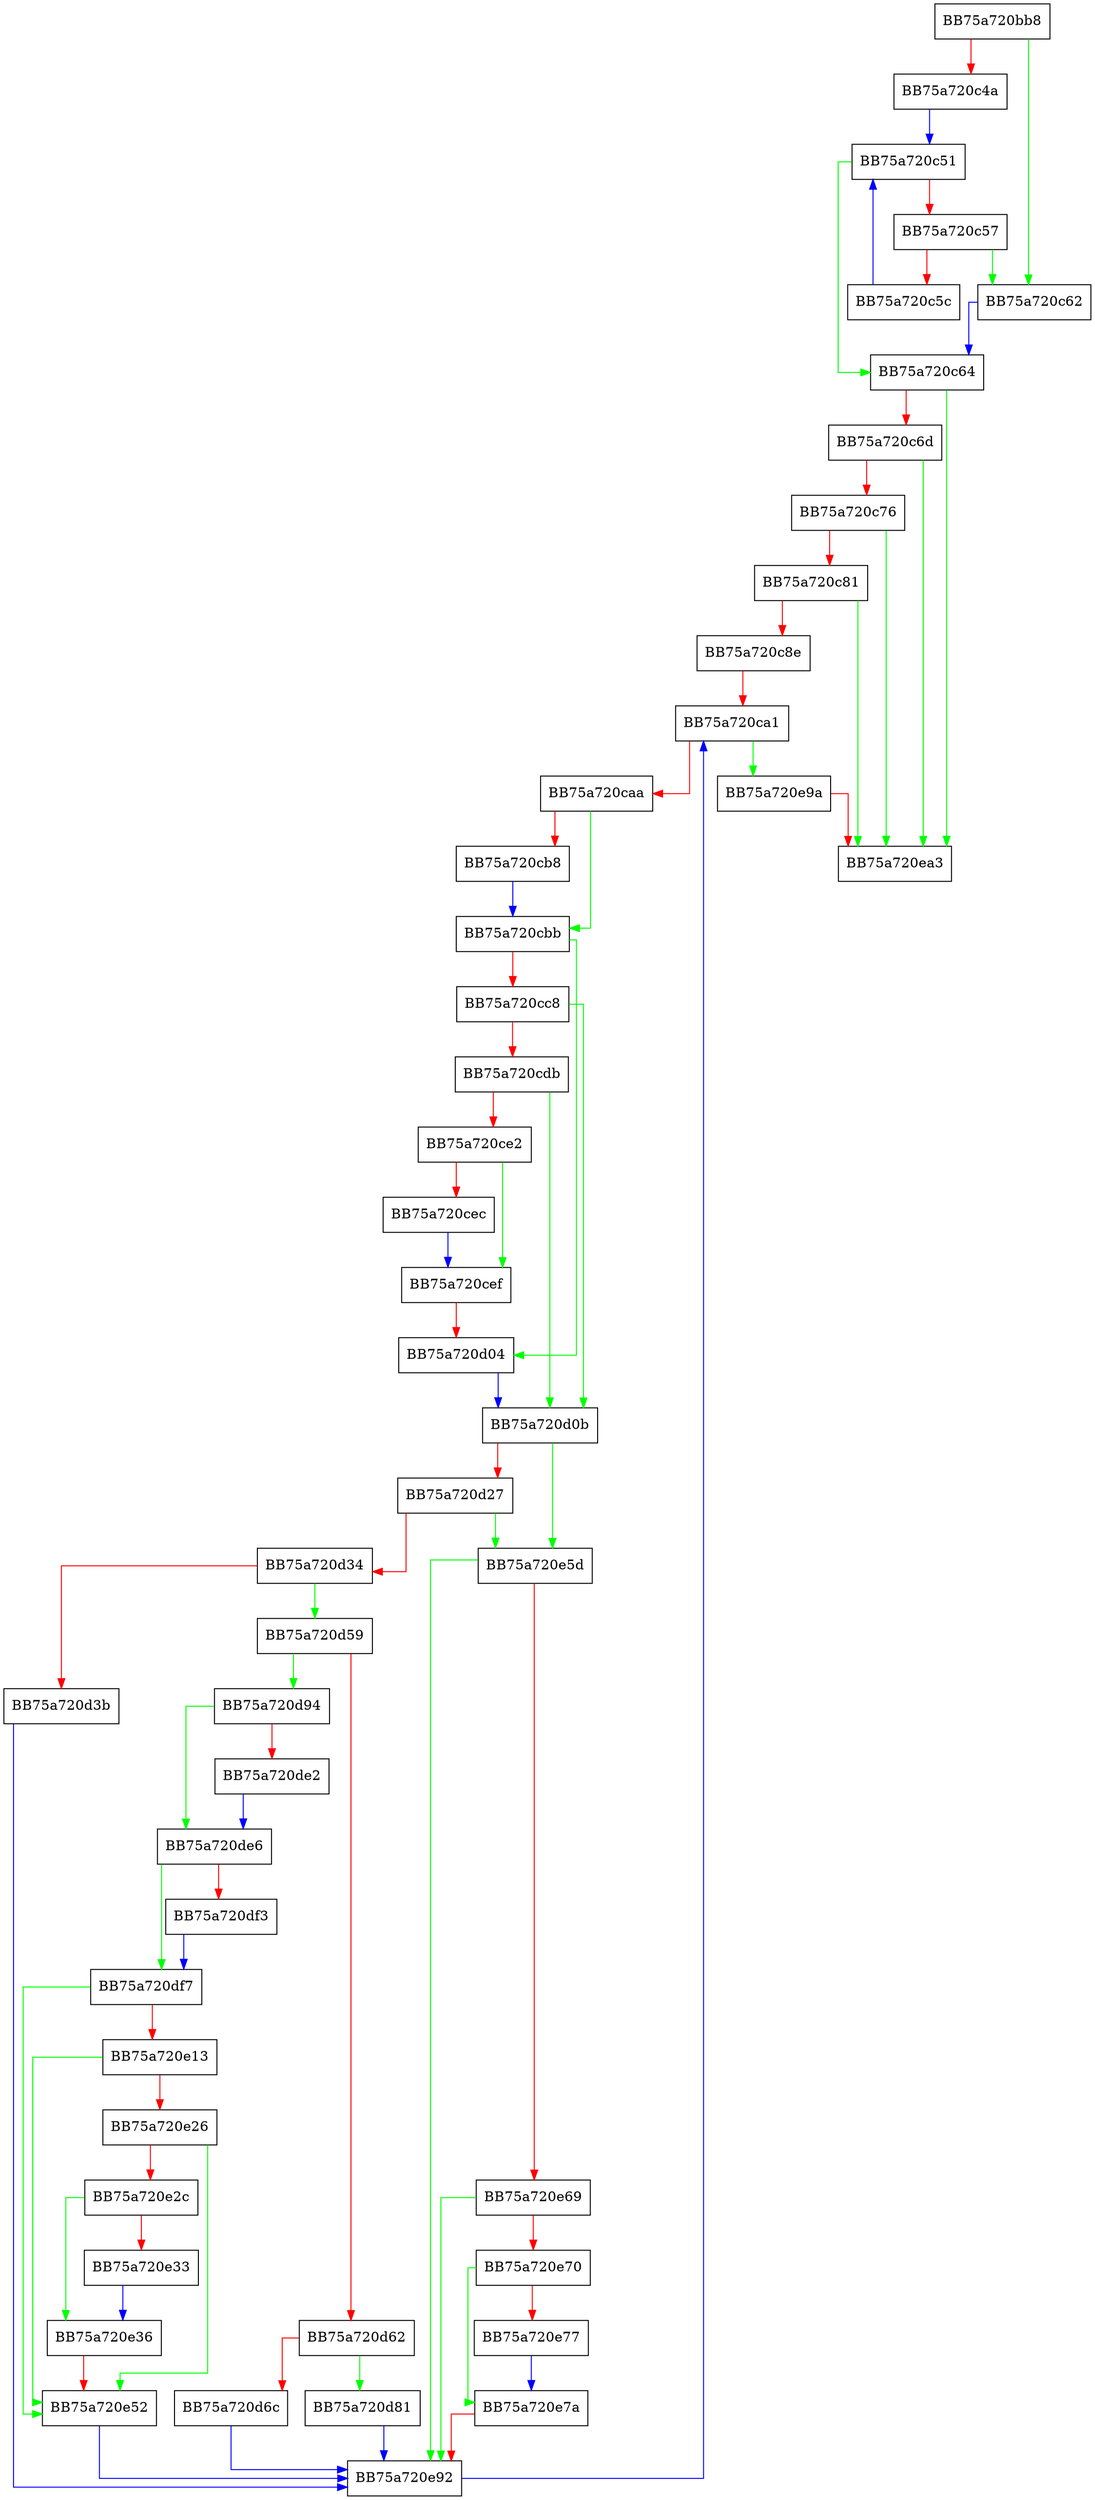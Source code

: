 digraph ProcessAdditionalActions {
  node [shape="box"];
  graph [splines=ortho];
  BB75a720bb8 -> BB75a720c62 [color="green"];
  BB75a720bb8 -> BB75a720c4a [color="red"];
  BB75a720c4a -> BB75a720c51 [color="blue"];
  BB75a720c51 -> BB75a720c64 [color="green"];
  BB75a720c51 -> BB75a720c57 [color="red"];
  BB75a720c57 -> BB75a720c62 [color="green"];
  BB75a720c57 -> BB75a720c5c [color="red"];
  BB75a720c5c -> BB75a720c51 [color="blue"];
  BB75a720c62 -> BB75a720c64 [color="blue"];
  BB75a720c64 -> BB75a720ea3 [color="green"];
  BB75a720c64 -> BB75a720c6d [color="red"];
  BB75a720c6d -> BB75a720ea3 [color="green"];
  BB75a720c6d -> BB75a720c76 [color="red"];
  BB75a720c76 -> BB75a720ea3 [color="green"];
  BB75a720c76 -> BB75a720c81 [color="red"];
  BB75a720c81 -> BB75a720ea3 [color="green"];
  BB75a720c81 -> BB75a720c8e [color="red"];
  BB75a720c8e -> BB75a720ca1 [color="red"];
  BB75a720ca1 -> BB75a720e9a [color="green"];
  BB75a720ca1 -> BB75a720caa [color="red"];
  BB75a720caa -> BB75a720cbb [color="green"];
  BB75a720caa -> BB75a720cb8 [color="red"];
  BB75a720cb8 -> BB75a720cbb [color="blue"];
  BB75a720cbb -> BB75a720d04 [color="green"];
  BB75a720cbb -> BB75a720cc8 [color="red"];
  BB75a720cc8 -> BB75a720d0b [color="green"];
  BB75a720cc8 -> BB75a720cdb [color="red"];
  BB75a720cdb -> BB75a720d0b [color="green"];
  BB75a720cdb -> BB75a720ce2 [color="red"];
  BB75a720ce2 -> BB75a720cef [color="green"];
  BB75a720ce2 -> BB75a720cec [color="red"];
  BB75a720cec -> BB75a720cef [color="blue"];
  BB75a720cef -> BB75a720d04 [color="red"];
  BB75a720d04 -> BB75a720d0b [color="blue"];
  BB75a720d0b -> BB75a720e5d [color="green"];
  BB75a720d0b -> BB75a720d27 [color="red"];
  BB75a720d27 -> BB75a720e5d [color="green"];
  BB75a720d27 -> BB75a720d34 [color="red"];
  BB75a720d34 -> BB75a720d59 [color="green"];
  BB75a720d34 -> BB75a720d3b [color="red"];
  BB75a720d3b -> BB75a720e92 [color="blue"];
  BB75a720d59 -> BB75a720d94 [color="green"];
  BB75a720d59 -> BB75a720d62 [color="red"];
  BB75a720d62 -> BB75a720d81 [color="green"];
  BB75a720d62 -> BB75a720d6c [color="red"];
  BB75a720d6c -> BB75a720e92 [color="blue"];
  BB75a720d81 -> BB75a720e92 [color="blue"];
  BB75a720d94 -> BB75a720de6 [color="green"];
  BB75a720d94 -> BB75a720de2 [color="red"];
  BB75a720de2 -> BB75a720de6 [color="blue"];
  BB75a720de6 -> BB75a720df7 [color="green"];
  BB75a720de6 -> BB75a720df3 [color="red"];
  BB75a720df3 -> BB75a720df7 [color="blue"];
  BB75a720df7 -> BB75a720e52 [color="green"];
  BB75a720df7 -> BB75a720e13 [color="red"];
  BB75a720e13 -> BB75a720e52 [color="green"];
  BB75a720e13 -> BB75a720e26 [color="red"];
  BB75a720e26 -> BB75a720e52 [color="green"];
  BB75a720e26 -> BB75a720e2c [color="red"];
  BB75a720e2c -> BB75a720e36 [color="green"];
  BB75a720e2c -> BB75a720e33 [color="red"];
  BB75a720e33 -> BB75a720e36 [color="blue"];
  BB75a720e36 -> BB75a720e52 [color="red"];
  BB75a720e52 -> BB75a720e92 [color="blue"];
  BB75a720e5d -> BB75a720e92 [color="green"];
  BB75a720e5d -> BB75a720e69 [color="red"];
  BB75a720e69 -> BB75a720e92 [color="green"];
  BB75a720e69 -> BB75a720e70 [color="red"];
  BB75a720e70 -> BB75a720e7a [color="green"];
  BB75a720e70 -> BB75a720e77 [color="red"];
  BB75a720e77 -> BB75a720e7a [color="blue"];
  BB75a720e7a -> BB75a720e92 [color="red"];
  BB75a720e92 -> BB75a720ca1 [color="blue"];
  BB75a720e9a -> BB75a720ea3 [color="red"];
}